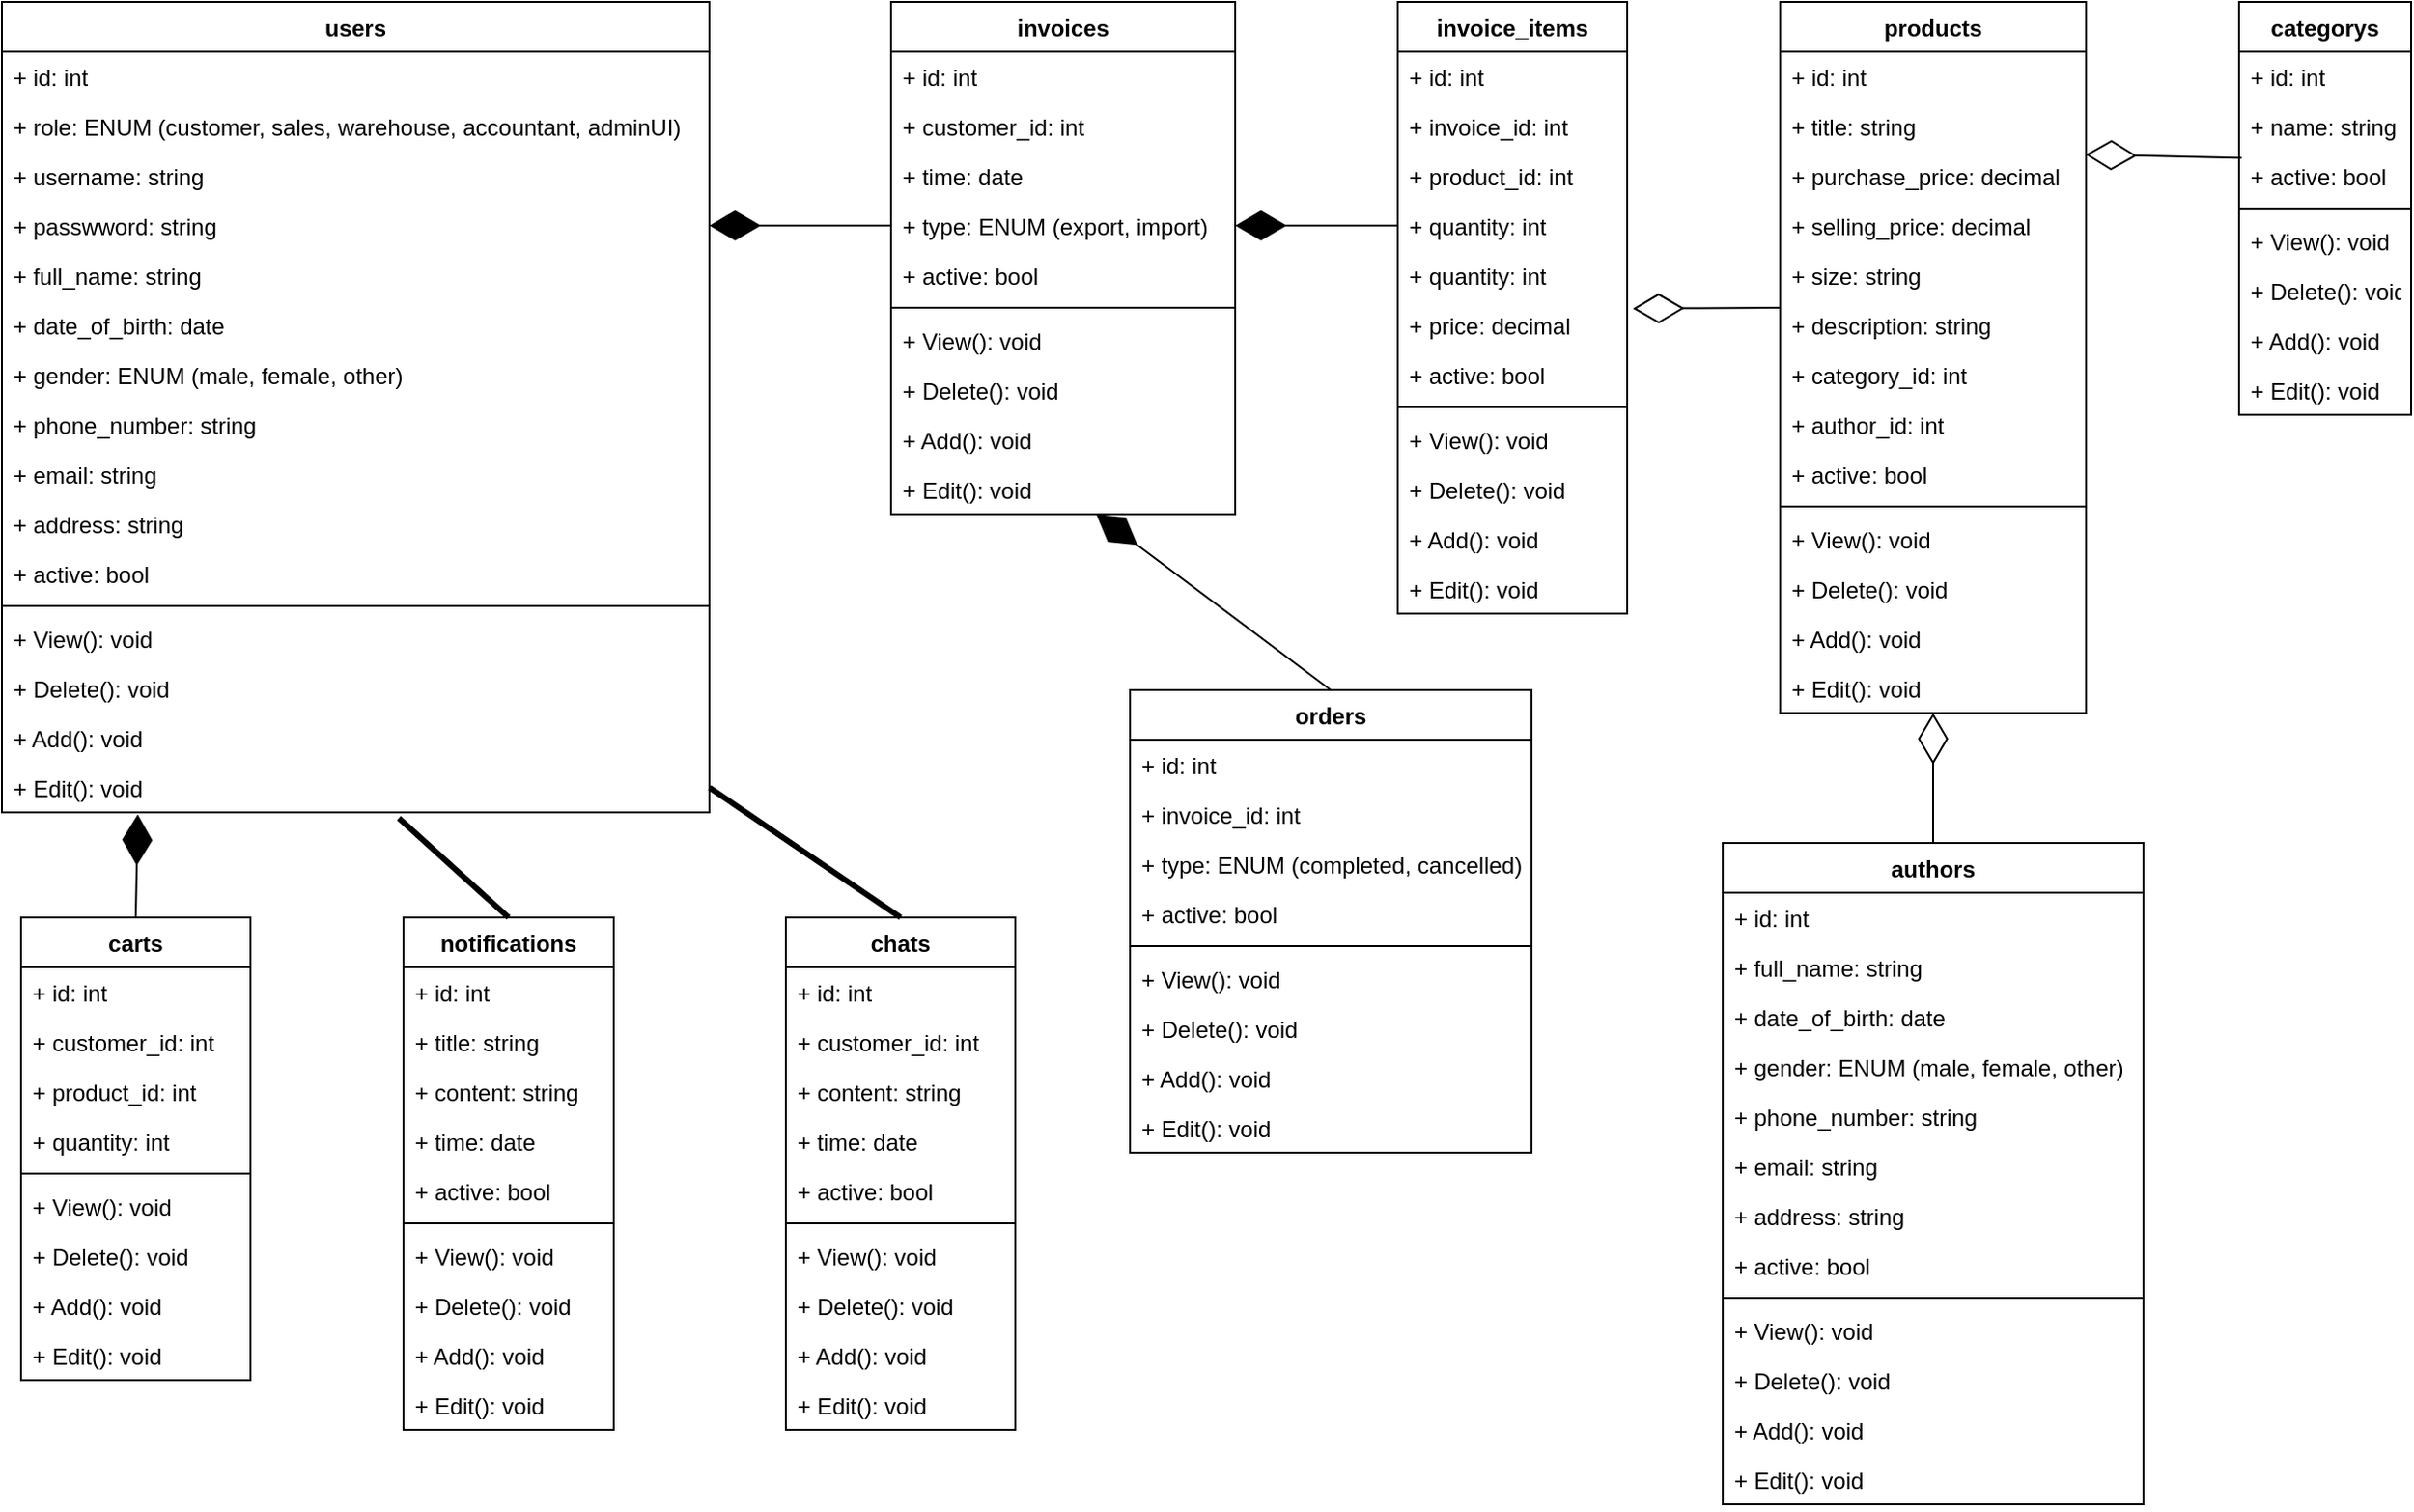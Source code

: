 <mxfile>
    <diagram id="j8VPwYko3AKZPP-QzIbP" name="Page-1">
        <mxGraphModel dx="4068" dy="1262" grid="1" gridSize="10" guides="1" tooltips="1" connect="1" arrows="1" fold="1" page="1" pageScale="1" pageWidth="850" pageHeight="1100" math="0" shadow="0">
            <root>
                <mxCell id="0"/>
                <mxCell id="1" parent="0"/>
                <mxCell id="14" value="users" style="swimlane;fontStyle=1;align=center;verticalAlign=top;childLayout=stackLayout;horizontal=1;startSize=26;horizontalStack=0;resizeParent=1;resizeParentMax=0;resizeLast=0;collapsible=1;marginBottom=0;" parent="1" vertex="1">
                    <mxGeometry x="-720" y="110" width="370" height="424" as="geometry"/>
                </mxCell>
                <mxCell id="15" value="+ id: int" style="text;strokeColor=none;fillColor=none;align=left;verticalAlign=top;spacingLeft=4;spacingRight=4;overflow=hidden;rotatable=0;points=[[0,0.5],[1,0.5]];portConstraint=eastwest;" parent="14" vertex="1">
                    <mxGeometry y="26" width="370" height="26" as="geometry"/>
                </mxCell>
                <mxCell id="47" value="+ role: ENUM (customer, sales, warehouse, accountant, adminUI)" style="text;strokeColor=none;fillColor=none;align=left;verticalAlign=top;spacingLeft=4;spacingRight=4;overflow=hidden;rotatable=0;points=[[0,0.5],[1,0.5]];portConstraint=eastwest;" parent="14" vertex="1">
                    <mxGeometry y="52" width="370" height="26" as="geometry"/>
                </mxCell>
                <mxCell id="42" value="+ username: string" style="text;strokeColor=none;fillColor=none;align=left;verticalAlign=top;spacingLeft=4;spacingRight=4;overflow=hidden;rotatable=0;points=[[0,0.5],[1,0.5]];portConstraint=eastwest;" parent="14" vertex="1">
                    <mxGeometry y="78" width="370" height="26" as="geometry"/>
                </mxCell>
                <mxCell id="44" value="+ passwword: string" style="text;strokeColor=none;fillColor=none;align=left;verticalAlign=top;spacingLeft=4;spacingRight=4;overflow=hidden;rotatable=0;points=[[0,0.5],[1,0.5]];portConstraint=eastwest;" parent="14" vertex="1">
                    <mxGeometry y="104" width="370" height="26" as="geometry"/>
                </mxCell>
                <mxCell id="43" value="+ full_name: string" style="text;strokeColor=none;fillColor=none;align=left;verticalAlign=top;spacingLeft=4;spacingRight=4;overflow=hidden;rotatable=0;points=[[0,0.5],[1,0.5]];portConstraint=eastwest;" parent="14" vertex="1">
                    <mxGeometry y="130" width="370" height="26" as="geometry"/>
                </mxCell>
                <mxCell id="46" value="+ date_of_birth: date" style="text;strokeColor=none;fillColor=none;align=left;verticalAlign=top;spacingLeft=4;spacingRight=4;overflow=hidden;rotatable=0;points=[[0,0.5],[1,0.5]];portConstraint=eastwest;" parent="14" vertex="1">
                    <mxGeometry y="156" width="370" height="26" as="geometry"/>
                </mxCell>
                <mxCell id="45" value="+ gender: ENUM (male, female, other)" style="text;strokeColor=none;fillColor=none;align=left;verticalAlign=top;spacingLeft=4;spacingRight=4;overflow=hidden;rotatable=0;points=[[0,0.5],[1,0.5]];portConstraint=eastwest;" parent="14" vertex="1">
                    <mxGeometry y="182" width="370" height="26" as="geometry"/>
                </mxCell>
                <mxCell id="48" value="+ phone_number: string" style="text;strokeColor=none;fillColor=none;align=left;verticalAlign=top;spacingLeft=4;spacingRight=4;overflow=hidden;rotatable=0;points=[[0,0.5],[1,0.5]];portConstraint=eastwest;" parent="14" vertex="1">
                    <mxGeometry y="208" width="370" height="26" as="geometry"/>
                </mxCell>
                <mxCell id="49" value="+ email: string" style="text;strokeColor=none;fillColor=none;align=left;verticalAlign=top;spacingLeft=4;spacingRight=4;overflow=hidden;rotatable=0;points=[[0,0.5],[1,0.5]];portConstraint=eastwest;" parent="14" vertex="1">
                    <mxGeometry y="234" width="370" height="26" as="geometry"/>
                </mxCell>
                <mxCell id="50" value="+ address: string" style="text;strokeColor=none;fillColor=none;align=left;verticalAlign=top;spacingLeft=4;spacingRight=4;overflow=hidden;rotatable=0;points=[[0,0.5],[1,0.5]];portConstraint=eastwest;" parent="14" vertex="1">
                    <mxGeometry y="260" width="370" height="26" as="geometry"/>
                </mxCell>
                <mxCell id="41" value="+ active: bool" style="text;strokeColor=none;fillColor=none;align=left;verticalAlign=top;spacingLeft=4;spacingRight=4;overflow=hidden;rotatable=0;points=[[0,0.5],[1,0.5]];portConstraint=eastwest;" parent="14" vertex="1">
                    <mxGeometry y="286" width="370" height="26" as="geometry"/>
                </mxCell>
                <mxCell id="16" value="" style="line;strokeWidth=1;fillColor=none;align=left;verticalAlign=middle;spacingTop=-1;spacingLeft=3;spacingRight=3;rotatable=0;labelPosition=right;points=[];portConstraint=eastwest;strokeColor=inherit;" parent="14" vertex="1">
                    <mxGeometry y="312" width="370" height="8" as="geometry"/>
                </mxCell>
                <mxCell id="186" value="+ View(): void" style="text;strokeColor=none;fillColor=none;align=left;verticalAlign=top;spacingLeft=4;spacingRight=4;overflow=hidden;rotatable=0;points=[[0,0.5],[1,0.5]];portConstraint=eastwest;" parent="14" vertex="1">
                    <mxGeometry y="320" width="370" height="26" as="geometry"/>
                </mxCell>
                <mxCell id="189" value="+ Delete(): void" style="text;strokeColor=none;fillColor=none;align=left;verticalAlign=top;spacingLeft=4;spacingRight=4;overflow=hidden;rotatable=0;points=[[0,0.5],[1,0.5]];portConstraint=eastwest;" parent="14" vertex="1">
                    <mxGeometry y="346" width="370" height="26" as="geometry"/>
                </mxCell>
                <mxCell id="187" value="+ Add(): void" style="text;strokeColor=none;fillColor=none;align=left;verticalAlign=top;spacingLeft=4;spacingRight=4;overflow=hidden;rotatable=0;points=[[0,0.5],[1,0.5]];portConstraint=eastwest;" parent="14" vertex="1">
                    <mxGeometry y="372" width="370" height="26" as="geometry"/>
                </mxCell>
                <mxCell id="188" value="+ Edit(): void" style="text;strokeColor=none;fillColor=none;align=left;verticalAlign=top;spacingLeft=4;spacingRight=4;overflow=hidden;rotatable=0;points=[[0,0.5],[1,0.5]];portConstraint=eastwest;" parent="14" vertex="1">
                    <mxGeometry y="398" width="370" height="26" as="geometry"/>
                </mxCell>
                <mxCell id="39" value="" style="endArrow=diamondThin;endFill=0;endSize=24;html=1;entryX=1.025;entryY=0.171;entryDx=0;entryDy=0;exitX=0;exitY=0.154;exitDx=0;exitDy=0;exitPerimeter=0;entryPerimeter=0;" parent="1" source="81" target="166" edge="1">
                    <mxGeometry width="160" relative="1" as="geometry">
                        <mxPoint x="-590" y="-260" as="sourcePoint"/>
                        <mxPoint x="-430" y="-260" as="targetPoint"/>
                        <Array as="points"/>
                    </mxGeometry>
                </mxCell>
                <mxCell id="51" value="notifications" style="swimlane;fontStyle=1;align=center;verticalAlign=top;childLayout=stackLayout;horizontal=1;startSize=26;horizontalStack=0;resizeParent=1;resizeParentMax=0;resizeLast=0;collapsible=1;marginBottom=0;" parent="1" vertex="1">
                    <mxGeometry x="-510" y="589" width="110" height="268" as="geometry"/>
                </mxCell>
                <mxCell id="52" value="+ id: int" style="text;strokeColor=none;fillColor=none;align=left;verticalAlign=top;spacingLeft=4;spacingRight=4;overflow=hidden;rotatable=0;points=[[0,0.5],[1,0.5]];portConstraint=eastwest;" parent="51" vertex="1">
                    <mxGeometry y="26" width="110" height="26" as="geometry"/>
                </mxCell>
                <mxCell id="53" value="+ title: string" style="text;strokeColor=none;fillColor=none;align=left;verticalAlign=top;spacingLeft=4;spacingRight=4;overflow=hidden;rotatable=0;points=[[0,0.5],[1,0.5]];portConstraint=eastwest;" parent="51" vertex="1">
                    <mxGeometry y="52" width="110" height="26" as="geometry"/>
                </mxCell>
                <mxCell id="54" value="+ content: string" style="text;strokeColor=none;fillColor=none;align=left;verticalAlign=top;spacingLeft=4;spacingRight=4;overflow=hidden;rotatable=0;points=[[0,0.5],[1,0.5]];portConstraint=eastwest;" parent="51" vertex="1">
                    <mxGeometry y="78" width="110" height="26" as="geometry"/>
                </mxCell>
                <mxCell id="57" value="+ time: date" style="text;strokeColor=none;fillColor=none;align=left;verticalAlign=top;spacingLeft=4;spacingRight=4;overflow=hidden;rotatable=0;points=[[0,0.5],[1,0.5]];portConstraint=eastwest;" parent="51" vertex="1">
                    <mxGeometry y="104" width="110" height="26" as="geometry"/>
                </mxCell>
                <mxCell id="62" value="+ active: bool" style="text;strokeColor=none;fillColor=none;align=left;verticalAlign=top;spacingLeft=4;spacingRight=4;overflow=hidden;rotatable=0;points=[[0,0.5],[1,0.5]];portConstraint=eastwest;" parent="51" vertex="1">
                    <mxGeometry y="130" width="110" height="26" as="geometry"/>
                </mxCell>
                <mxCell id="63" value="" style="line;strokeWidth=1;fillColor=none;align=left;verticalAlign=middle;spacingTop=-1;spacingLeft=3;spacingRight=3;rotatable=0;labelPosition=right;points=[];portConstraint=eastwest;strokeColor=inherit;" parent="51" vertex="1">
                    <mxGeometry y="156" width="110" height="8" as="geometry"/>
                </mxCell>
                <mxCell id="174" value="+ View(): void" style="text;strokeColor=none;fillColor=none;align=left;verticalAlign=top;spacingLeft=4;spacingRight=4;overflow=hidden;rotatable=0;points=[[0,0.5],[1,0.5]];portConstraint=eastwest;" parent="51" vertex="1">
                    <mxGeometry y="164" width="110" height="26" as="geometry"/>
                </mxCell>
                <mxCell id="177" value="+ Delete(): void" style="text;strokeColor=none;fillColor=none;align=left;verticalAlign=top;spacingLeft=4;spacingRight=4;overflow=hidden;rotatable=0;points=[[0,0.5],[1,0.5]];portConstraint=eastwest;" parent="51" vertex="1">
                    <mxGeometry y="190" width="110" height="26" as="geometry"/>
                </mxCell>
                <mxCell id="175" value="+ Add(): void" style="text;strokeColor=none;fillColor=none;align=left;verticalAlign=top;spacingLeft=4;spacingRight=4;overflow=hidden;rotatable=0;points=[[0,0.5],[1,0.5]];portConstraint=eastwest;" parent="51" vertex="1">
                    <mxGeometry y="216" width="110" height="26" as="geometry"/>
                </mxCell>
                <mxCell id="176" value="+ Edit(): void" style="text;strokeColor=none;fillColor=none;align=left;verticalAlign=top;spacingLeft=4;spacingRight=4;overflow=hidden;rotatable=0;points=[[0,0.5],[1,0.5]];portConstraint=eastwest;" parent="51" vertex="1">
                    <mxGeometry y="242" width="110" height="26" as="geometry"/>
                </mxCell>
                <mxCell id="64" value="authors" style="swimlane;fontStyle=1;align=center;verticalAlign=top;childLayout=stackLayout;horizontal=1;startSize=26;horizontalStack=0;resizeParent=1;resizeParentMax=0;resizeLast=0;collapsible=1;marginBottom=0;" parent="1" vertex="1">
                    <mxGeometry x="180" y="550" width="220" height="346" as="geometry"/>
                </mxCell>
                <mxCell id="65" value="+ id: int" style="text;strokeColor=none;fillColor=none;align=left;verticalAlign=top;spacingLeft=4;spacingRight=4;overflow=hidden;rotatable=0;points=[[0,0.5],[1,0.5]];portConstraint=eastwest;" parent="64" vertex="1">
                    <mxGeometry y="26" width="220" height="26" as="geometry"/>
                </mxCell>
                <mxCell id="69" value="+ full_name: string" style="text;strokeColor=none;fillColor=none;align=left;verticalAlign=top;spacingLeft=4;spacingRight=4;overflow=hidden;rotatable=0;points=[[0,0.5],[1,0.5]];portConstraint=eastwest;" parent="64" vertex="1">
                    <mxGeometry y="52" width="220" height="26" as="geometry"/>
                </mxCell>
                <mxCell id="70" value="+ date_of_birth: date" style="text;strokeColor=none;fillColor=none;align=left;verticalAlign=top;spacingLeft=4;spacingRight=4;overflow=hidden;rotatable=0;points=[[0,0.5],[1,0.5]];portConstraint=eastwest;" parent="64" vertex="1">
                    <mxGeometry y="78" width="220" height="26" as="geometry"/>
                </mxCell>
                <mxCell id="71" value="+ gender: ENUM (male, female, other)" style="text;strokeColor=none;fillColor=none;align=left;verticalAlign=top;spacingLeft=4;spacingRight=4;overflow=hidden;rotatable=0;points=[[0,0.5],[1,0.5]];portConstraint=eastwest;" parent="64" vertex="1">
                    <mxGeometry y="104" width="220" height="26" as="geometry"/>
                </mxCell>
                <mxCell id="72" value="+ phone_number: string" style="text;strokeColor=none;fillColor=none;align=left;verticalAlign=top;spacingLeft=4;spacingRight=4;overflow=hidden;rotatable=0;points=[[0,0.5],[1,0.5]];portConstraint=eastwest;" parent="64" vertex="1">
                    <mxGeometry y="130" width="220" height="26" as="geometry"/>
                </mxCell>
                <mxCell id="73" value="+ email: string" style="text;strokeColor=none;fillColor=none;align=left;verticalAlign=top;spacingLeft=4;spacingRight=4;overflow=hidden;rotatable=0;points=[[0,0.5],[1,0.5]];portConstraint=eastwest;" parent="64" vertex="1">
                    <mxGeometry y="156" width="220" height="26" as="geometry"/>
                </mxCell>
                <mxCell id="74" value="+ address: string" style="text;strokeColor=none;fillColor=none;align=left;verticalAlign=top;spacingLeft=4;spacingRight=4;overflow=hidden;rotatable=0;points=[[0,0.5],[1,0.5]];portConstraint=eastwest;" parent="64" vertex="1">
                    <mxGeometry y="182" width="220" height="26" as="geometry"/>
                </mxCell>
                <mxCell id="75" value="+ active: bool" style="text;strokeColor=none;fillColor=none;align=left;verticalAlign=top;spacingLeft=4;spacingRight=4;overflow=hidden;rotatable=0;points=[[0,0.5],[1,0.5]];portConstraint=eastwest;" parent="64" vertex="1">
                    <mxGeometry y="208" width="220" height="26" as="geometry"/>
                </mxCell>
                <mxCell id="76" value="" style="line;strokeWidth=1;fillColor=none;align=left;verticalAlign=middle;spacingTop=-1;spacingLeft=3;spacingRight=3;rotatable=0;labelPosition=right;points=[];portConstraint=eastwest;strokeColor=inherit;" parent="64" vertex="1">
                    <mxGeometry y="234" width="220" height="8" as="geometry"/>
                </mxCell>
                <mxCell id="202" value="+ View(): void" style="text;strokeColor=none;fillColor=none;align=left;verticalAlign=top;spacingLeft=4;spacingRight=4;overflow=hidden;rotatable=0;points=[[0,0.5],[1,0.5]];portConstraint=eastwest;" parent="64" vertex="1">
                    <mxGeometry y="242" width="220" height="26" as="geometry"/>
                </mxCell>
                <mxCell id="205" value="+ Delete(): void" style="text;strokeColor=none;fillColor=none;align=left;verticalAlign=top;spacingLeft=4;spacingRight=4;overflow=hidden;rotatable=0;points=[[0,0.5],[1,0.5]];portConstraint=eastwest;" parent="64" vertex="1">
                    <mxGeometry y="268" width="220" height="26" as="geometry"/>
                </mxCell>
                <mxCell id="203" value="+ Add(): void" style="text;strokeColor=none;fillColor=none;align=left;verticalAlign=top;spacingLeft=4;spacingRight=4;overflow=hidden;rotatable=0;points=[[0,0.5],[1,0.5]];portConstraint=eastwest;" parent="64" vertex="1">
                    <mxGeometry y="294" width="220" height="26" as="geometry"/>
                </mxCell>
                <mxCell id="204" value="+ Edit(): void" style="text;strokeColor=none;fillColor=none;align=left;verticalAlign=top;spacingLeft=4;spacingRight=4;overflow=hidden;rotatable=0;points=[[0,0.5],[1,0.5]];portConstraint=eastwest;" parent="64" vertex="1">
                    <mxGeometry y="320" width="220" height="26" as="geometry"/>
                </mxCell>
                <mxCell id="77" value="products" style="swimlane;fontStyle=1;align=center;verticalAlign=top;childLayout=stackLayout;horizontal=1;startSize=26;horizontalStack=0;resizeParent=1;resizeParentMax=0;resizeLast=0;collapsible=1;marginBottom=0;" parent="1" vertex="1">
                    <mxGeometry x="210" y="110" width="160" height="372" as="geometry"/>
                </mxCell>
                <mxCell id="78" value="+ id: int" style="text;strokeColor=none;fillColor=none;align=left;verticalAlign=top;spacingLeft=4;spacingRight=4;overflow=hidden;rotatable=0;points=[[0,0.5],[1,0.5]];portConstraint=eastwest;" parent="77" vertex="1">
                    <mxGeometry y="26" width="160" height="26" as="geometry"/>
                </mxCell>
                <mxCell id="123" value="+ title: string" style="text;strokeColor=none;fillColor=none;align=left;verticalAlign=top;spacingLeft=4;spacingRight=4;overflow=hidden;rotatable=0;points=[[0,0.5],[1,0.5]];portConstraint=eastwest;" parent="77" vertex="1">
                    <mxGeometry y="52" width="160" height="26" as="geometry"/>
                </mxCell>
                <mxCell id="79" value="+ purchase_price: decimal" style="text;strokeColor=none;fillColor=none;align=left;verticalAlign=top;spacingLeft=4;spacingRight=4;overflow=hidden;rotatable=0;points=[[0,0.5],[1,0.5]];portConstraint=eastwest;" parent="77" vertex="1">
                    <mxGeometry y="78" width="160" height="26" as="geometry"/>
                </mxCell>
                <mxCell id="124" value="+ selling_price: decimal" style="text;strokeColor=none;fillColor=none;align=left;verticalAlign=top;spacingLeft=4;spacingRight=4;overflow=hidden;rotatable=0;points=[[0,0.5],[1,0.5]];portConstraint=eastwest;" parent="77" vertex="1">
                    <mxGeometry y="104" width="160" height="26" as="geometry"/>
                </mxCell>
                <mxCell id="80" value="+ size: string" style="text;strokeColor=none;fillColor=none;align=left;verticalAlign=top;spacingLeft=4;spacingRight=4;overflow=hidden;rotatable=0;points=[[0,0.5],[1,0.5]];portConstraint=eastwest;" parent="77" vertex="1">
                    <mxGeometry y="130" width="160" height="26" as="geometry"/>
                </mxCell>
                <mxCell id="81" value="+ description: string" style="text;strokeColor=none;fillColor=none;align=left;verticalAlign=top;spacingLeft=4;spacingRight=4;overflow=hidden;rotatable=0;points=[[0,0.5],[1,0.5]];portConstraint=eastwest;" parent="77" vertex="1">
                    <mxGeometry y="156" width="160" height="26" as="geometry"/>
                </mxCell>
                <mxCell id="126" value="+ category_id: int" style="text;strokeColor=none;fillColor=none;align=left;verticalAlign=top;spacingLeft=4;spacingRight=4;overflow=hidden;rotatable=0;points=[[0,0.5],[1,0.5]];portConstraint=eastwest;" parent="77" vertex="1">
                    <mxGeometry y="182" width="160" height="26" as="geometry"/>
                </mxCell>
                <mxCell id="125" value="+ author_id: int" style="text;strokeColor=none;fillColor=none;align=left;verticalAlign=top;spacingLeft=4;spacingRight=4;overflow=hidden;rotatable=0;points=[[0,0.5],[1,0.5]];portConstraint=eastwest;" parent="77" vertex="1">
                    <mxGeometry y="208" width="160" height="26" as="geometry"/>
                </mxCell>
                <mxCell id="88" value="+ active: bool" style="text;strokeColor=none;fillColor=none;align=left;verticalAlign=top;spacingLeft=4;spacingRight=4;overflow=hidden;rotatable=0;points=[[0,0.5],[1,0.5]];portConstraint=eastwest;" parent="77" vertex="1">
                    <mxGeometry y="234" width="160" height="26" as="geometry"/>
                </mxCell>
                <mxCell id="89" value="" style="line;strokeWidth=1;fillColor=none;align=left;verticalAlign=middle;spacingTop=-1;spacingLeft=3;spacingRight=3;rotatable=0;labelPosition=right;points=[];portConstraint=eastwest;strokeColor=inherit;" parent="77" vertex="1">
                    <mxGeometry y="260" width="160" height="8" as="geometry"/>
                </mxCell>
                <mxCell id="178" value="+ View(): void" style="text;strokeColor=none;fillColor=none;align=left;verticalAlign=top;spacingLeft=4;spacingRight=4;overflow=hidden;rotatable=0;points=[[0,0.5],[1,0.5]];portConstraint=eastwest;" parent="77" vertex="1">
                    <mxGeometry y="268" width="160" height="26" as="geometry"/>
                </mxCell>
                <mxCell id="181" value="+ Delete(): void" style="text;strokeColor=none;fillColor=none;align=left;verticalAlign=top;spacingLeft=4;spacingRight=4;overflow=hidden;rotatable=0;points=[[0,0.5],[1,0.5]];portConstraint=eastwest;" parent="77" vertex="1">
                    <mxGeometry y="294" width="160" height="26" as="geometry"/>
                </mxCell>
                <mxCell id="179" value="+ Add(): void" style="text;strokeColor=none;fillColor=none;align=left;verticalAlign=top;spacingLeft=4;spacingRight=4;overflow=hidden;rotatable=0;points=[[0,0.5],[1,0.5]];portConstraint=eastwest;" parent="77" vertex="1">
                    <mxGeometry y="320" width="160" height="26" as="geometry"/>
                </mxCell>
                <mxCell id="180" value="+ Edit(): void" style="text;strokeColor=none;fillColor=none;align=left;verticalAlign=top;spacingLeft=4;spacingRight=4;overflow=hidden;rotatable=0;points=[[0,0.5],[1,0.5]];portConstraint=eastwest;" parent="77" vertex="1">
                    <mxGeometry y="346" width="160" height="26" as="geometry"/>
                </mxCell>
                <mxCell id="90" value="chats" style="swimlane;fontStyle=1;align=center;verticalAlign=top;childLayout=stackLayout;horizontal=1;startSize=26;horizontalStack=0;resizeParent=1;resizeParentMax=0;resizeLast=0;collapsible=1;marginBottom=0;" parent="1" vertex="1">
                    <mxGeometry x="-310" y="589" width="120" height="268" as="geometry"/>
                </mxCell>
                <mxCell id="91" value="+ id: int" style="text;strokeColor=none;fillColor=none;align=left;verticalAlign=top;spacingLeft=4;spacingRight=4;overflow=hidden;rotatable=0;points=[[0,0.5],[1,0.5]];portConstraint=eastwest;" parent="90" vertex="1">
                    <mxGeometry y="26" width="120" height="26" as="geometry"/>
                </mxCell>
                <mxCell id="127" value="+ customer_id: int" style="text;strokeColor=none;fillColor=none;align=left;verticalAlign=top;spacingLeft=4;spacingRight=4;overflow=hidden;rotatable=0;points=[[0,0.5],[1,0.5]];portConstraint=eastwest;" parent="90" vertex="1">
                    <mxGeometry y="52" width="120" height="26" as="geometry"/>
                </mxCell>
                <mxCell id="128" value="+ content: string" style="text;strokeColor=none;fillColor=none;align=left;verticalAlign=top;spacingLeft=4;spacingRight=4;overflow=hidden;rotatable=0;points=[[0,0.5],[1,0.5]];portConstraint=eastwest;" parent="90" vertex="1">
                    <mxGeometry y="78" width="120" height="26" as="geometry"/>
                </mxCell>
                <mxCell id="129" value="+ time: date" style="text;strokeColor=none;fillColor=none;align=left;verticalAlign=top;spacingLeft=4;spacingRight=4;overflow=hidden;rotatable=0;points=[[0,0.5],[1,0.5]];portConstraint=eastwest;" parent="90" vertex="1">
                    <mxGeometry y="104" width="120" height="26" as="geometry"/>
                </mxCell>
                <mxCell id="101" value="+ active: bool" style="text;strokeColor=none;fillColor=none;align=left;verticalAlign=top;spacingLeft=4;spacingRight=4;overflow=hidden;rotatable=0;points=[[0,0.5],[1,0.5]];portConstraint=eastwest;" parent="90" vertex="1">
                    <mxGeometry y="130" width="120" height="26" as="geometry"/>
                </mxCell>
                <mxCell id="102" value="" style="line;strokeWidth=1;fillColor=none;align=left;verticalAlign=middle;spacingTop=-1;spacingLeft=3;spacingRight=3;rotatable=0;labelPosition=right;points=[];portConstraint=eastwest;strokeColor=inherit;" parent="90" vertex="1">
                    <mxGeometry y="156" width="120" height="8" as="geometry"/>
                </mxCell>
                <mxCell id="182" value="+ View(): void" style="text;strokeColor=none;fillColor=none;align=left;verticalAlign=top;spacingLeft=4;spacingRight=4;overflow=hidden;rotatable=0;points=[[0,0.5],[1,0.5]];portConstraint=eastwest;" parent="90" vertex="1">
                    <mxGeometry y="164" width="120" height="26" as="geometry"/>
                </mxCell>
                <mxCell id="185" value="+ Delete(): void" style="text;strokeColor=none;fillColor=none;align=left;verticalAlign=top;spacingLeft=4;spacingRight=4;overflow=hidden;rotatable=0;points=[[0,0.5],[1,0.5]];portConstraint=eastwest;" parent="90" vertex="1">
                    <mxGeometry y="190" width="120" height="26" as="geometry"/>
                </mxCell>
                <mxCell id="183" value="+ Add(): void" style="text;strokeColor=none;fillColor=none;align=left;verticalAlign=top;spacingLeft=4;spacingRight=4;overflow=hidden;rotatable=0;points=[[0,0.5],[1,0.5]];portConstraint=eastwest;" parent="90" vertex="1">
                    <mxGeometry y="216" width="120" height="26" as="geometry"/>
                </mxCell>
                <mxCell id="184" value="+ Edit(): void" style="text;strokeColor=none;fillColor=none;align=left;verticalAlign=top;spacingLeft=4;spacingRight=4;overflow=hidden;rotatable=0;points=[[0,0.5],[1,0.5]];portConstraint=eastwest;" parent="90" vertex="1">
                    <mxGeometry y="242" width="120" height="26" as="geometry"/>
                </mxCell>
                <mxCell id="116" value="categorys" style="swimlane;fontStyle=1;align=center;verticalAlign=top;childLayout=stackLayout;horizontal=1;startSize=26;horizontalStack=0;resizeParent=1;resizeParentMax=0;resizeLast=0;collapsible=1;marginBottom=0;" parent="1" vertex="1">
                    <mxGeometry x="450" y="110" width="90" height="216" as="geometry"/>
                </mxCell>
                <mxCell id="117" value="+ id: int" style="text;strokeColor=none;fillColor=none;align=left;verticalAlign=top;spacingLeft=4;spacingRight=4;overflow=hidden;rotatable=0;points=[[0,0.5],[1,0.5]];portConstraint=eastwest;" parent="116" vertex="1">
                    <mxGeometry y="26" width="90" height="26" as="geometry"/>
                </mxCell>
                <mxCell id="118" value="+ name: string" style="text;strokeColor=none;fillColor=none;align=left;verticalAlign=top;spacingLeft=4;spacingRight=4;overflow=hidden;rotatable=0;points=[[0,0.5],[1,0.5]];portConstraint=eastwest;" parent="116" vertex="1">
                    <mxGeometry y="52" width="90" height="26" as="geometry"/>
                </mxCell>
                <mxCell id="121" value="+ active: bool" style="text;strokeColor=none;fillColor=none;align=left;verticalAlign=top;spacingLeft=4;spacingRight=4;overflow=hidden;rotatable=0;points=[[0,0.5],[1,0.5]];portConstraint=eastwest;" parent="116" vertex="1">
                    <mxGeometry y="78" width="90" height="26" as="geometry"/>
                </mxCell>
                <mxCell id="122" value="" style="line;strokeWidth=1;fillColor=none;align=left;verticalAlign=middle;spacingTop=-1;spacingLeft=3;spacingRight=3;rotatable=0;labelPosition=right;points=[];portConstraint=eastwest;strokeColor=inherit;" parent="116" vertex="1">
                    <mxGeometry y="104" width="90" height="8" as="geometry"/>
                </mxCell>
                <mxCell id="194" value="+ View(): void" style="text;strokeColor=none;fillColor=none;align=left;verticalAlign=top;spacingLeft=4;spacingRight=4;overflow=hidden;rotatable=0;points=[[0,0.5],[1,0.5]];portConstraint=eastwest;" parent="116" vertex="1">
                    <mxGeometry y="112" width="90" height="26" as="geometry"/>
                </mxCell>
                <mxCell id="197" value="+ Delete(): void" style="text;strokeColor=none;fillColor=none;align=left;verticalAlign=top;spacingLeft=4;spacingRight=4;overflow=hidden;rotatable=0;points=[[0,0.5],[1,0.5]];portConstraint=eastwest;" parent="116" vertex="1">
                    <mxGeometry y="138" width="90" height="26" as="geometry"/>
                </mxCell>
                <mxCell id="195" value="+ Add(): void" style="text;strokeColor=none;fillColor=none;align=left;verticalAlign=top;spacingLeft=4;spacingRight=4;overflow=hidden;rotatable=0;points=[[0,0.5],[1,0.5]];portConstraint=eastwest;" parent="116" vertex="1">
                    <mxGeometry y="164" width="90" height="26" as="geometry"/>
                </mxCell>
                <mxCell id="196" value="+ Edit(): void" style="text;strokeColor=none;fillColor=none;align=left;verticalAlign=top;spacingLeft=4;spacingRight=4;overflow=hidden;rotatable=0;points=[[0,0.5],[1,0.5]];portConstraint=eastwest;" parent="116" vertex="1">
                    <mxGeometry y="190" width="90" height="26" as="geometry"/>
                </mxCell>
                <mxCell id="130" value="carts" style="swimlane;fontStyle=1;align=center;verticalAlign=top;childLayout=stackLayout;horizontal=1;startSize=26;horizontalStack=0;resizeParent=1;resizeParentMax=0;resizeLast=0;collapsible=1;marginBottom=0;" parent="1" vertex="1">
                    <mxGeometry x="-710" y="589" width="120" height="242" as="geometry"/>
                </mxCell>
                <mxCell id="131" value="+ id: int" style="text;strokeColor=none;fillColor=none;align=left;verticalAlign=top;spacingLeft=4;spacingRight=4;overflow=hidden;rotatable=0;points=[[0,0.5],[1,0.5]];portConstraint=eastwest;" parent="130" vertex="1">
                    <mxGeometry y="26" width="120" height="26" as="geometry"/>
                </mxCell>
                <mxCell id="132" value="+ customer_id: int" style="text;strokeColor=none;fillColor=none;align=left;verticalAlign=top;spacingLeft=4;spacingRight=4;overflow=hidden;rotatable=0;points=[[0,0.5],[1,0.5]];portConstraint=eastwest;" parent="130" vertex="1">
                    <mxGeometry y="52" width="120" height="26" as="geometry"/>
                </mxCell>
                <mxCell id="137" value="+ product_id: int" style="text;strokeColor=none;fillColor=none;align=left;verticalAlign=top;spacingLeft=4;spacingRight=4;overflow=hidden;rotatable=0;points=[[0,0.5],[1,0.5]];portConstraint=eastwest;" parent="130" vertex="1">
                    <mxGeometry y="78" width="120" height="26" as="geometry"/>
                </mxCell>
                <mxCell id="138" value="+ quantity: int" style="text;strokeColor=none;fillColor=none;align=left;verticalAlign=top;spacingLeft=4;spacingRight=4;overflow=hidden;rotatable=0;points=[[0,0.5],[1,0.5]];portConstraint=eastwest;" parent="130" vertex="1">
                    <mxGeometry y="104" width="120" height="26" as="geometry"/>
                </mxCell>
                <mxCell id="136" value="" style="line;strokeWidth=1;fillColor=none;align=left;verticalAlign=middle;spacingTop=-1;spacingLeft=3;spacingRight=3;rotatable=0;labelPosition=right;points=[];portConstraint=eastwest;strokeColor=inherit;" parent="130" vertex="1">
                    <mxGeometry y="130" width="120" height="8" as="geometry"/>
                </mxCell>
                <mxCell id="206" value="+ View(): void" style="text;strokeColor=none;fillColor=none;align=left;verticalAlign=top;spacingLeft=4;spacingRight=4;overflow=hidden;rotatable=0;points=[[0,0.5],[1,0.5]];portConstraint=eastwest;" parent="130" vertex="1">
                    <mxGeometry y="138" width="120" height="26" as="geometry"/>
                </mxCell>
                <mxCell id="209" value="+ Delete(): void" style="text;strokeColor=none;fillColor=none;align=left;verticalAlign=top;spacingLeft=4;spacingRight=4;overflow=hidden;rotatable=0;points=[[0,0.5],[1,0.5]];portConstraint=eastwest;" parent="130" vertex="1">
                    <mxGeometry y="164" width="120" height="26" as="geometry"/>
                </mxCell>
                <mxCell id="207" value="+ Add(): void" style="text;strokeColor=none;fillColor=none;align=left;verticalAlign=top;spacingLeft=4;spacingRight=4;overflow=hidden;rotatable=0;points=[[0,0.5],[1,0.5]];portConstraint=eastwest;" parent="130" vertex="1">
                    <mxGeometry y="190" width="120" height="26" as="geometry"/>
                </mxCell>
                <mxCell id="208" value="+ Edit(): void" style="text;strokeColor=none;fillColor=none;align=left;verticalAlign=top;spacingLeft=4;spacingRight=4;overflow=hidden;rotatable=0;points=[[0,0.5],[1,0.5]];portConstraint=eastwest;" parent="130" vertex="1">
                    <mxGeometry y="216" width="120" height="26" as="geometry"/>
                </mxCell>
                <mxCell id="139" value="orders" style="swimlane;fontStyle=1;align=center;verticalAlign=top;childLayout=stackLayout;horizontal=1;startSize=26;horizontalStack=0;resizeParent=1;resizeParentMax=0;resizeLast=0;collapsible=1;marginBottom=0;" parent="1" vertex="1">
                    <mxGeometry x="-130" y="470" width="210" height="242" as="geometry"/>
                </mxCell>
                <mxCell id="140" value="+ id: int" style="text;strokeColor=none;fillColor=none;align=left;verticalAlign=top;spacingLeft=4;spacingRight=4;overflow=hidden;rotatable=0;points=[[0,0.5],[1,0.5]];portConstraint=eastwest;" parent="139" vertex="1">
                    <mxGeometry y="26" width="210" height="26" as="geometry"/>
                </mxCell>
                <mxCell id="144" value="+ invoice_id: int" style="text;strokeColor=none;fillColor=none;align=left;verticalAlign=top;spacingLeft=4;spacingRight=4;overflow=hidden;rotatable=0;points=[[0,0.5],[1,0.5]];portConstraint=eastwest;" parent="139" vertex="1">
                    <mxGeometry y="52" width="210" height="26" as="geometry"/>
                </mxCell>
                <mxCell id="141" value="+ type: ENUM (completed, cancelled)" style="text;strokeColor=none;fillColor=none;align=left;verticalAlign=top;spacingLeft=4;spacingRight=4;overflow=hidden;rotatable=0;points=[[0,0.5],[1,0.5]];portConstraint=eastwest;" parent="139" vertex="1">
                    <mxGeometry y="78" width="210" height="26" as="geometry"/>
                </mxCell>
                <mxCell id="142" value="+ active: bool" style="text;strokeColor=none;fillColor=none;align=left;verticalAlign=top;spacingLeft=4;spacingRight=4;overflow=hidden;rotatable=0;points=[[0,0.5],[1,0.5]];portConstraint=eastwest;" parent="139" vertex="1">
                    <mxGeometry y="104" width="210" height="26" as="geometry"/>
                </mxCell>
                <mxCell id="143" value="" style="line;strokeWidth=1;fillColor=none;align=left;verticalAlign=middle;spacingTop=-1;spacingLeft=3;spacingRight=3;rotatable=0;labelPosition=right;points=[];portConstraint=eastwest;strokeColor=inherit;" parent="139" vertex="1">
                    <mxGeometry y="130" width="210" height="8" as="geometry"/>
                </mxCell>
                <mxCell id="198" value="+ View(): void" style="text;strokeColor=none;fillColor=none;align=left;verticalAlign=top;spacingLeft=4;spacingRight=4;overflow=hidden;rotatable=0;points=[[0,0.5],[1,0.5]];portConstraint=eastwest;" parent="139" vertex="1">
                    <mxGeometry y="138" width="210" height="26" as="geometry"/>
                </mxCell>
                <mxCell id="201" value="+ Delete(): void" style="text;strokeColor=none;fillColor=none;align=left;verticalAlign=top;spacingLeft=4;spacingRight=4;overflow=hidden;rotatable=0;points=[[0,0.5],[1,0.5]];portConstraint=eastwest;" parent="139" vertex="1">
                    <mxGeometry y="164" width="210" height="26" as="geometry"/>
                </mxCell>
                <mxCell id="199" value="+ Add(): void" style="text;strokeColor=none;fillColor=none;align=left;verticalAlign=top;spacingLeft=4;spacingRight=4;overflow=hidden;rotatable=0;points=[[0,0.5],[1,0.5]];portConstraint=eastwest;" parent="139" vertex="1">
                    <mxGeometry y="190" width="210" height="26" as="geometry"/>
                </mxCell>
                <mxCell id="200" value="+ Edit(): void" style="text;strokeColor=none;fillColor=none;align=left;verticalAlign=top;spacingLeft=4;spacingRight=4;overflow=hidden;rotatable=0;points=[[0,0.5],[1,0.5]];portConstraint=eastwest;" parent="139" vertex="1">
                    <mxGeometry y="216" width="210" height="26" as="geometry"/>
                </mxCell>
                <mxCell id="145" value="invoices" style="swimlane;fontStyle=1;align=center;verticalAlign=top;childLayout=stackLayout;horizontal=1;startSize=26;horizontalStack=0;resizeParent=1;resizeParentMax=0;resizeLast=0;collapsible=1;marginBottom=0;" parent="1" vertex="1">
                    <mxGeometry x="-255" y="110" width="180" height="268" as="geometry"/>
                </mxCell>
                <mxCell id="146" value="+ id: int" style="text;strokeColor=none;fillColor=none;align=left;verticalAlign=top;spacingLeft=4;spacingRight=4;overflow=hidden;rotatable=0;points=[[0,0.5],[1,0.5]];portConstraint=eastwest;" parent="145" vertex="1">
                    <mxGeometry y="26" width="180" height="26" as="geometry"/>
                </mxCell>
                <mxCell id="155" value="+ customer_id: int" style="text;strokeColor=none;fillColor=none;align=left;verticalAlign=top;spacingLeft=4;spacingRight=4;overflow=hidden;rotatable=0;points=[[0,0.5],[1,0.5]];portConstraint=eastwest;" parent="145" vertex="1">
                    <mxGeometry y="52" width="180" height="26" as="geometry"/>
                </mxCell>
                <mxCell id="157" value="+ time: date" style="text;strokeColor=none;fillColor=none;align=left;verticalAlign=top;spacingLeft=4;spacingRight=4;overflow=hidden;rotatable=0;points=[[0,0.5],[1,0.5]];portConstraint=eastwest;" parent="145" vertex="1">
                    <mxGeometry y="78" width="180" height="26" as="geometry"/>
                </mxCell>
                <mxCell id="156" value="+ type: ENUM (export, import)" style="text;strokeColor=none;fillColor=none;align=left;verticalAlign=top;spacingLeft=4;spacingRight=4;overflow=hidden;rotatable=0;points=[[0,0.5],[1,0.5]];portConstraint=eastwest;" parent="145" vertex="1">
                    <mxGeometry y="104" width="180" height="26" as="geometry"/>
                </mxCell>
                <mxCell id="153" value="+ active: bool" style="text;strokeColor=none;fillColor=none;align=left;verticalAlign=top;spacingLeft=4;spacingRight=4;overflow=hidden;rotatable=0;points=[[0,0.5],[1,0.5]];portConstraint=eastwest;" parent="145" vertex="1">
                    <mxGeometry y="130" width="180" height="26" as="geometry"/>
                </mxCell>
                <mxCell id="154" value="" style="line;strokeWidth=1;fillColor=none;align=left;verticalAlign=middle;spacingTop=-1;spacingLeft=3;spacingRight=3;rotatable=0;labelPosition=right;points=[];portConstraint=eastwest;strokeColor=inherit;" parent="145" vertex="1">
                    <mxGeometry y="156" width="180" height="8" as="geometry"/>
                </mxCell>
                <mxCell id="214" value="+ View(): void" style="text;strokeColor=none;fillColor=none;align=left;verticalAlign=top;spacingLeft=4;spacingRight=4;overflow=hidden;rotatable=0;points=[[0,0.5],[1,0.5]];portConstraint=eastwest;" parent="145" vertex="1">
                    <mxGeometry y="164" width="180" height="26" as="geometry"/>
                </mxCell>
                <mxCell id="217" value="+ Delete(): void" style="text;strokeColor=none;fillColor=none;align=left;verticalAlign=top;spacingLeft=4;spacingRight=4;overflow=hidden;rotatable=0;points=[[0,0.5],[1,0.5]];portConstraint=eastwest;" parent="145" vertex="1">
                    <mxGeometry y="190" width="180" height="26" as="geometry"/>
                </mxCell>
                <mxCell id="215" value="+ Add(): void" style="text;strokeColor=none;fillColor=none;align=left;verticalAlign=top;spacingLeft=4;spacingRight=4;overflow=hidden;rotatable=0;points=[[0,0.5],[1,0.5]];portConstraint=eastwest;" parent="145" vertex="1">
                    <mxGeometry y="216" width="180" height="26" as="geometry"/>
                </mxCell>
                <mxCell id="216" value="+ Edit(): void" style="text;strokeColor=none;fillColor=none;align=left;verticalAlign=top;spacingLeft=4;spacingRight=4;overflow=hidden;rotatable=0;points=[[0,0.5],[1,0.5]];portConstraint=eastwest;" parent="145" vertex="1">
                    <mxGeometry y="242" width="180" height="26" as="geometry"/>
                </mxCell>
                <mxCell id="158" value="invoice_items" style="swimlane;fontStyle=1;align=center;verticalAlign=top;childLayout=stackLayout;horizontal=1;startSize=26;horizontalStack=0;resizeParent=1;resizeParentMax=0;resizeLast=0;collapsible=1;marginBottom=0;" parent="1" vertex="1">
                    <mxGeometry x="10" y="110" width="120" height="320" as="geometry"/>
                </mxCell>
                <mxCell id="159" value="+ id: int" style="text;strokeColor=none;fillColor=none;align=left;verticalAlign=top;spacingLeft=4;spacingRight=4;overflow=hidden;rotatable=0;points=[[0,0.5],[1,0.5]];portConstraint=eastwest;" parent="158" vertex="1">
                    <mxGeometry y="26" width="120" height="26" as="geometry"/>
                </mxCell>
                <mxCell id="164" value="+ invoice_id: int" style="text;strokeColor=none;fillColor=none;align=left;verticalAlign=top;spacingLeft=4;spacingRight=4;overflow=hidden;rotatable=0;points=[[0,0.5],[1,0.5]];portConstraint=eastwest;" parent="158" vertex="1">
                    <mxGeometry y="52" width="120" height="26" as="geometry"/>
                </mxCell>
                <mxCell id="161" value="+ product_id: int" style="text;strokeColor=none;fillColor=none;align=left;verticalAlign=top;spacingLeft=4;spacingRight=4;overflow=hidden;rotatable=0;points=[[0,0.5],[1,0.5]];portConstraint=eastwest;" parent="158" vertex="1">
                    <mxGeometry y="78" width="120" height="26" as="geometry"/>
                </mxCell>
                <mxCell id="162" value="+ quantity: int" style="text;strokeColor=none;fillColor=none;align=left;verticalAlign=top;spacingLeft=4;spacingRight=4;overflow=hidden;rotatable=0;points=[[0,0.5],[1,0.5]];portConstraint=eastwest;" parent="158" vertex="1">
                    <mxGeometry y="104" width="120" height="26" as="geometry"/>
                </mxCell>
                <mxCell id="231" value="+ quantity: int" style="text;strokeColor=none;fillColor=none;align=left;verticalAlign=top;spacingLeft=4;spacingRight=4;overflow=hidden;rotatable=0;points=[[0,0.5],[1,0.5]];portConstraint=eastwest;" vertex="1" parent="158">
                    <mxGeometry y="130" width="120" height="26" as="geometry"/>
                </mxCell>
                <mxCell id="166" value="+ price: decimal" style="text;strokeColor=none;fillColor=none;align=left;verticalAlign=top;spacingLeft=4;spacingRight=4;overflow=hidden;rotatable=0;points=[[0,0.5],[1,0.5]];portConstraint=eastwest;" parent="158" vertex="1">
                    <mxGeometry y="156" width="120" height="26" as="geometry"/>
                </mxCell>
                <mxCell id="165" value="+ active: bool" style="text;strokeColor=none;fillColor=none;align=left;verticalAlign=top;spacingLeft=4;spacingRight=4;overflow=hidden;rotatable=0;points=[[0,0.5],[1,0.5]];portConstraint=eastwest;" parent="158" vertex="1">
                    <mxGeometry y="182" width="120" height="26" as="geometry"/>
                </mxCell>
                <mxCell id="163" value="" style="line;strokeWidth=1;fillColor=none;align=left;verticalAlign=middle;spacingTop=-1;spacingLeft=3;spacingRight=3;rotatable=0;labelPosition=right;points=[];portConstraint=eastwest;strokeColor=inherit;" parent="158" vertex="1">
                    <mxGeometry y="208" width="120" height="8" as="geometry"/>
                </mxCell>
                <mxCell id="210" value="+ View(): void" style="text;strokeColor=none;fillColor=none;align=left;verticalAlign=top;spacingLeft=4;spacingRight=4;overflow=hidden;rotatable=0;points=[[0,0.5],[1,0.5]];portConstraint=eastwest;" parent="158" vertex="1">
                    <mxGeometry y="216" width="120" height="26" as="geometry"/>
                </mxCell>
                <mxCell id="213" value="+ Delete(): void" style="text;strokeColor=none;fillColor=none;align=left;verticalAlign=top;spacingLeft=4;spacingRight=4;overflow=hidden;rotatable=0;points=[[0,0.5],[1,0.5]];portConstraint=eastwest;" parent="158" vertex="1">
                    <mxGeometry y="242" width="120" height="26" as="geometry"/>
                </mxCell>
                <mxCell id="211" value="+ Add(): void" style="text;strokeColor=none;fillColor=none;align=left;verticalAlign=top;spacingLeft=4;spacingRight=4;overflow=hidden;rotatable=0;points=[[0,0.5],[1,0.5]];portConstraint=eastwest;" parent="158" vertex="1">
                    <mxGeometry y="268" width="120" height="26" as="geometry"/>
                </mxCell>
                <mxCell id="212" value="+ Edit(): void" style="text;strokeColor=none;fillColor=none;align=left;verticalAlign=top;spacingLeft=4;spacingRight=4;overflow=hidden;rotatable=0;points=[[0,0.5],[1,0.5]];portConstraint=eastwest;" parent="158" vertex="1">
                    <mxGeometry y="294" width="120" height="26" as="geometry"/>
                </mxCell>
                <mxCell id="221" value="" style="endArrow=diamondThin;endFill=0;endSize=24;html=1;exitX=0.5;exitY=0;exitDx=0;exitDy=0;" parent="1" source="64" target="180" edge="1">
                    <mxGeometry width="160" relative="1" as="geometry">
                        <mxPoint x="-590" y="-90" as="sourcePoint"/>
                        <mxPoint x="-430" y="-90.0" as="targetPoint"/>
                    </mxGeometry>
                </mxCell>
                <mxCell id="222" value="" style="endArrow=diamondThin;endFill=0;endSize=24;html=1;entryX=0.998;entryY=0.072;entryDx=0;entryDy=0;exitX=0.015;exitY=0.138;exitDx=0;exitDy=0;exitPerimeter=0;entryPerimeter=0;" parent="1" source="121" target="79" edge="1">
                    <mxGeometry width="160" relative="1" as="geometry">
                        <mxPoint x="-590" y="-50.0" as="sourcePoint"/>
                        <mxPoint x="-430" y="-50.0" as="targetPoint"/>
                    </mxGeometry>
                </mxCell>
                <mxCell id="224" value="" style="endArrow=diamondThin;endFill=1;endSize=24;html=1;entryX=1;entryY=0.5;entryDx=0;entryDy=0;exitX=0;exitY=0.5;exitDx=0;exitDy=0;" parent="1" source="156" target="44" edge="1">
                    <mxGeometry width="160" relative="1" as="geometry">
                        <mxPoint x="-350" y="-170" as="sourcePoint"/>
                        <mxPoint x="-190" y="-170" as="targetPoint"/>
                    </mxGeometry>
                </mxCell>
                <mxCell id="225" value="" style="endArrow=diamondThin;endFill=1;endSize=24;html=1;exitX=0.5;exitY=0;exitDx=0;exitDy=0;" parent="1" source="139" target="216" edge="1">
                    <mxGeometry width="160" relative="1" as="geometry">
                        <mxPoint x="-350" y="-130.71" as="sourcePoint"/>
                        <mxPoint x="-190" y="-130.71" as="targetPoint"/>
                    </mxGeometry>
                </mxCell>
                <mxCell id="226" value="" style="endArrow=diamondThin;endFill=1;endSize=24;html=1;entryX=1;entryY=0.5;entryDx=0;entryDy=0;" parent="1" source="162" target="156" edge="1">
                    <mxGeometry width="160" relative="1" as="geometry">
                        <mxPoint x="-350" y="-90" as="sourcePoint"/>
                        <mxPoint x="-190" y="-90" as="targetPoint"/>
                    </mxGeometry>
                </mxCell>
                <mxCell id="227" value="" style="endArrow=diamondThin;endFill=1;endSize=24;html=1;exitX=0.5;exitY=0;exitDx=0;exitDy=0;entryX=0.192;entryY=1.037;entryDx=0;entryDy=0;entryPerimeter=0;" parent="1" source="130" target="188" edge="1">
                    <mxGeometry width="160" relative="1" as="geometry">
                        <mxPoint x="-1015" y="700.41" as="sourcePoint"/>
                        <mxPoint x="-830" y="550" as="targetPoint"/>
                    </mxGeometry>
                </mxCell>
                <mxCell id="229" value="" style="endArrow=none;startArrow=none;endFill=0;startFill=0;endSize=8;html=1;verticalAlign=bottom;labelBackgroundColor=none;strokeWidth=3;entryX=0.5;entryY=0;entryDx=0;entryDy=0;exitX=0.561;exitY=1.117;exitDx=0;exitDy=0;exitPerimeter=0;" parent="1" source="188" target="51" edge="1">
                    <mxGeometry width="160" relative="1" as="geometry">
                        <mxPoint x="-550" y="580" as="sourcePoint"/>
                        <mxPoint x="-370" y="10" as="targetPoint"/>
                        <Array as="points"/>
                    </mxGeometry>
                </mxCell>
                <mxCell id="230" value="" style="endArrow=none;startArrow=none;endFill=0;startFill=0;endSize=8;html=1;verticalAlign=bottom;labelBackgroundColor=none;strokeWidth=3;entryX=0.5;entryY=0;entryDx=0;entryDy=0;exitX=1;exitY=0.5;exitDx=0;exitDy=0;" parent="1" source="188" target="90" edge="1">
                    <mxGeometry width="160" relative="1" as="geometry">
                        <mxPoint x="-370" y="570" as="sourcePoint"/>
                        <mxPoint x="-1105" y="100" as="targetPoint"/>
                        <Array as="points"/>
                    </mxGeometry>
                </mxCell>
            </root>
        </mxGraphModel>
    </diagram>
</mxfile>